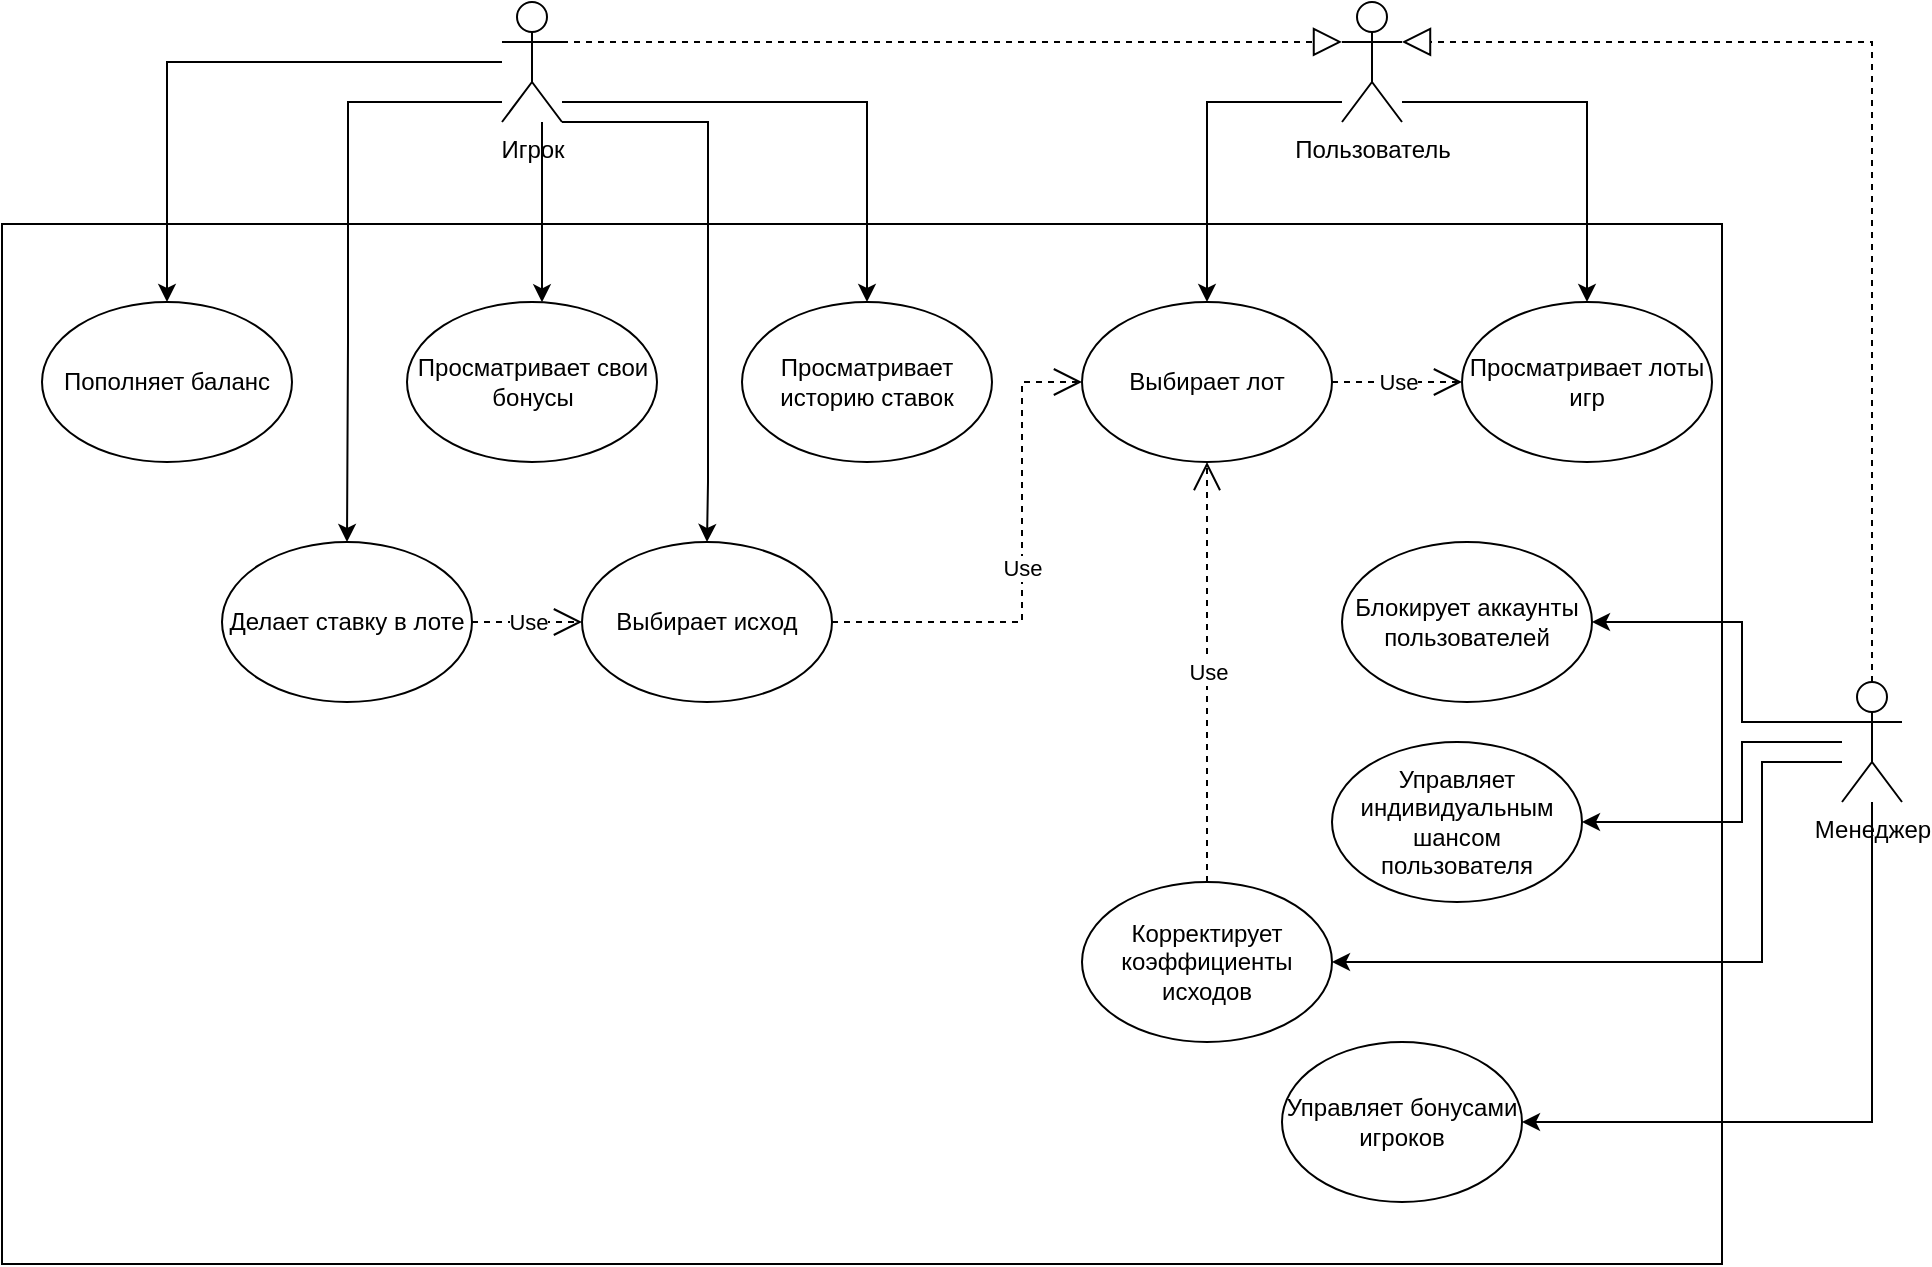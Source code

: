 <mxfile version="21.3.7" type="device">
  <diagram name="Page-1" id="a7904f86-f2b4-8e86-fa97-74104820619b">
    <mxGraphModel dx="1434" dy="774" grid="1" gridSize="10" guides="1" tooltips="1" connect="1" arrows="1" fold="1" page="1" pageScale="1" pageWidth="1100" pageHeight="850" background="none" math="0" shadow="0">
      <root>
        <mxCell id="0" />
        <mxCell id="1" parent="0" />
        <mxCell id="-L9KhLH6HINoQIjfcN4S-127" value="" style="rounded=0;whiteSpace=wrap;html=1;" parent="1" vertex="1">
          <mxGeometry x="540" y="891" width="860" height="520" as="geometry" />
        </mxCell>
        <mxCell id="-L9KhLH6HINoQIjfcN4S-128" style="edgeStyle=orthogonalEdgeStyle;rounded=0;orthogonalLoop=1;jettySize=auto;html=1;entryX=0.5;entryY=0;entryDx=0;entryDy=0;" parent="1" source="-L9KhLH6HINoQIjfcN4S-131" target="-L9KhLH6HINoQIjfcN4S-133" edge="1">
          <mxGeometry relative="1" as="geometry">
            <Array as="points">
              <mxPoint x="1143" y="830" />
            </Array>
          </mxGeometry>
        </mxCell>
        <mxCell id="-L9KhLH6HINoQIjfcN4S-129" style="edgeStyle=orthogonalEdgeStyle;rounded=0;orthogonalLoop=1;jettySize=auto;html=1;entryX=0.5;entryY=0;entryDx=0;entryDy=0;" parent="1" source="-L9KhLH6HINoQIjfcN4S-131" target="-L9KhLH6HINoQIjfcN4S-132" edge="1">
          <mxGeometry relative="1" as="geometry">
            <Array as="points">
              <mxPoint x="1333" y="830" />
            </Array>
          </mxGeometry>
        </mxCell>
        <mxCell id="-L9KhLH6HINoQIjfcN4S-131" value="Пользователь" style="shape=umlActor;verticalLabelPosition=bottom;verticalAlign=top;html=1;outlineConnect=0;" parent="1" vertex="1">
          <mxGeometry x="1210" y="780" width="30" height="60" as="geometry" />
        </mxCell>
        <mxCell id="-L9KhLH6HINoQIjfcN4S-132" value="Просматривает лоты игр" style="ellipse;whiteSpace=wrap;html=1;" parent="1" vertex="1">
          <mxGeometry x="1270" y="930" width="125" height="80" as="geometry" />
        </mxCell>
        <mxCell id="-L9KhLH6HINoQIjfcN4S-133" value="Выбирает лот" style="ellipse;whiteSpace=wrap;html=1;" parent="1" vertex="1">
          <mxGeometry x="1080" y="930" width="125" height="80" as="geometry" />
        </mxCell>
        <mxCell id="-L9KhLH6HINoQIjfcN4S-134" style="edgeStyle=orthogonalEdgeStyle;rounded=0;orthogonalLoop=1;jettySize=auto;html=1;entryX=0.5;entryY=0;entryDx=0;entryDy=0;" parent="1" source="-L9KhLH6HINoQIjfcN4S-137" target="-L9KhLH6HINoQIjfcN4S-138" edge="1">
          <mxGeometry relative="1" as="geometry">
            <Array as="points">
              <mxPoint x="713" y="830" />
              <mxPoint x="713" y="950" />
            </Array>
          </mxGeometry>
        </mxCell>
        <mxCell id="-L9KhLH6HINoQIjfcN4S-135" style="edgeStyle=orthogonalEdgeStyle;rounded=0;orthogonalLoop=1;jettySize=auto;html=1;entryX=0.5;entryY=0;entryDx=0;entryDy=0;" parent="1" source="-L9KhLH6HINoQIjfcN4S-137" target="-L9KhLH6HINoQIjfcN4S-141" edge="1">
          <mxGeometry relative="1" as="geometry">
            <Array as="points">
              <mxPoint x="623" y="810" />
            </Array>
          </mxGeometry>
        </mxCell>
        <mxCell id="-L9KhLH6HINoQIjfcN4S-136" style="edgeStyle=orthogonalEdgeStyle;rounded=0;orthogonalLoop=1;jettySize=auto;html=1;entryX=0.5;entryY=0;entryDx=0;entryDy=0;" parent="1" source="-L9KhLH6HINoQIjfcN4S-137" target="-L9KhLH6HINoQIjfcN4S-153" edge="1">
          <mxGeometry relative="1" as="geometry">
            <Array as="points">
              <mxPoint x="973" y="830" />
            </Array>
          </mxGeometry>
        </mxCell>
        <mxCell id="-L9KhLH6HINoQIjfcN4S-137" value="Игрок" style="shape=umlActor;verticalLabelPosition=bottom;verticalAlign=top;html=1;outlineConnect=0;" parent="1" vertex="1">
          <mxGeometry x="790" y="780" width="30" height="60" as="geometry" />
        </mxCell>
        <mxCell id="-L9KhLH6HINoQIjfcN4S-138" value="Делает ставку в лоте" style="ellipse;whiteSpace=wrap;html=1;" parent="1" vertex="1">
          <mxGeometry x="650" y="1050" width="125" height="80" as="geometry" />
        </mxCell>
        <mxCell id="-L9KhLH6HINoQIjfcN4S-139" value="Use" style="endArrow=open;endSize=12;dashed=1;html=1;rounded=0;exitX=1;exitY=0.5;exitDx=0;exitDy=0;entryX=0;entryY=0.5;entryDx=0;entryDy=0;" parent="1" source="-L9KhLH6HINoQIjfcN4S-138" target="-L9KhLH6HINoQIjfcN4S-159" edge="1">
          <mxGeometry width="160" relative="1" as="geometry">
            <mxPoint x="940" y="1050" as="sourcePoint" />
            <mxPoint x="1100" y="1050" as="targetPoint" />
            <Array as="points" />
          </mxGeometry>
        </mxCell>
        <mxCell id="-L9KhLH6HINoQIjfcN4S-140" value="" style="endArrow=block;dashed=1;endFill=0;endSize=12;html=1;rounded=0;exitX=1;exitY=0.333;exitDx=0;exitDy=0;exitPerimeter=0;entryX=0;entryY=0.333;entryDx=0;entryDy=0;entryPerimeter=0;" parent="1" source="-L9KhLH6HINoQIjfcN4S-137" target="-L9KhLH6HINoQIjfcN4S-131" edge="1">
          <mxGeometry width="160" relative="1" as="geometry">
            <mxPoint x="900" y="790" as="sourcePoint" />
            <mxPoint x="1060" y="790" as="targetPoint" />
          </mxGeometry>
        </mxCell>
        <mxCell id="-L9KhLH6HINoQIjfcN4S-141" value="Пополняет баланс" style="ellipse;whiteSpace=wrap;html=1;" parent="1" vertex="1">
          <mxGeometry x="560" y="930" width="125" height="80" as="geometry" />
        </mxCell>
        <mxCell id="-L9KhLH6HINoQIjfcN4S-146" style="edgeStyle=orthogonalEdgeStyle;rounded=0;orthogonalLoop=1;jettySize=auto;html=1;entryX=1;entryY=0.5;entryDx=0;entryDy=0;exitX=0;exitY=0.333;exitDx=0;exitDy=0;exitPerimeter=0;" parent="1" source="-L9KhLH6HINoQIjfcN4S-149" target="-L9KhLH6HINoQIjfcN4S-150" edge="1">
          <mxGeometry relative="1" as="geometry">
            <Array as="points">
              <mxPoint x="1410" y="1140" />
              <mxPoint x="1410" y="1090" />
            </Array>
          </mxGeometry>
        </mxCell>
        <mxCell id="-L9KhLH6HINoQIjfcN4S-147" style="edgeStyle=orthogonalEdgeStyle;rounded=0;orthogonalLoop=1;jettySize=auto;html=1;entryX=1;entryY=0.5;entryDx=0;entryDy=0;" parent="1" source="-L9KhLH6HINoQIjfcN4S-149" target="-L9KhLH6HINoQIjfcN4S-151" edge="1">
          <mxGeometry relative="1" as="geometry">
            <Array as="points">
              <mxPoint x="1410" y="1150" />
              <mxPoint x="1410" y="1190" />
            </Array>
          </mxGeometry>
        </mxCell>
        <mxCell id="-L9KhLH6HINoQIjfcN4S-162" style="edgeStyle=orthogonalEdgeStyle;rounded=0;orthogonalLoop=1;jettySize=auto;html=1;entryX=1;entryY=0.5;entryDx=0;entryDy=0;" parent="1" source="-L9KhLH6HINoQIjfcN4S-149" target="-L9KhLH6HINoQIjfcN4S-161" edge="1">
          <mxGeometry relative="1" as="geometry">
            <Array as="points">
              <mxPoint x="1420" y="1160" />
              <mxPoint x="1420" y="1260" />
            </Array>
          </mxGeometry>
        </mxCell>
        <mxCell id="-L9KhLH6HINoQIjfcN4S-149" value="Менеджер" style="shape=umlActor;verticalLabelPosition=bottom;verticalAlign=top;html=1;outlineConnect=0;" parent="1" vertex="1">
          <mxGeometry x="1460" y="1120" width="30" height="60" as="geometry" />
        </mxCell>
        <mxCell id="-L9KhLH6HINoQIjfcN4S-150" value="Блокирует аккаунты пользователей" style="ellipse;whiteSpace=wrap;html=1;" parent="1" vertex="1">
          <mxGeometry x="1210" y="1050" width="125" height="80" as="geometry" />
        </mxCell>
        <mxCell id="-L9KhLH6HINoQIjfcN4S-151" value="Управляет индивидуальным шансом пользователя" style="ellipse;whiteSpace=wrap;html=1;" parent="1" vertex="1">
          <mxGeometry x="1205" y="1150.0" width="125" height="80" as="geometry" />
        </mxCell>
        <mxCell id="-L9KhLH6HINoQIjfcN4S-152" value="" style="endArrow=block;dashed=1;endFill=0;endSize=12;html=1;rounded=0;exitX=0.5;exitY=0;exitDx=0;exitDy=0;exitPerimeter=0;entryX=1;entryY=0.333;entryDx=0;entryDy=0;entryPerimeter=0;" parent="1" source="-L9KhLH6HINoQIjfcN4S-149" target="-L9KhLH6HINoQIjfcN4S-131" edge="1">
          <mxGeometry width="160" relative="1" as="geometry">
            <mxPoint x="830" y="810" as="sourcePoint" />
            <mxPoint x="1150" y="810" as="targetPoint" />
            <Array as="points">
              <mxPoint x="1475" y="800" />
            </Array>
          </mxGeometry>
        </mxCell>
        <mxCell id="-L9KhLH6HINoQIjfcN4S-153" value="Просматривает историю ставок" style="ellipse;whiteSpace=wrap;html=1;" parent="1" vertex="1">
          <mxGeometry x="910" y="930" width="125" height="80" as="geometry" />
        </mxCell>
        <mxCell id="-L9KhLH6HINoQIjfcN4S-158" value="Use" style="endArrow=open;endSize=12;dashed=1;html=1;rounded=0;exitX=1;exitY=0.5;exitDx=0;exitDy=0;entryX=0;entryY=0.5;entryDx=0;entryDy=0;" parent="1" source="-L9KhLH6HINoQIjfcN4S-133" target="-L9KhLH6HINoQIjfcN4S-132" edge="1">
          <mxGeometry width="160" relative="1" as="geometry">
            <mxPoint x="917.5" y="970" as="sourcePoint" />
            <mxPoint x="1152.5" y="1020" as="targetPoint" />
            <Array as="points" />
          </mxGeometry>
        </mxCell>
        <mxCell id="-L9KhLH6HINoQIjfcN4S-159" value="Выбирает исход" style="ellipse;whiteSpace=wrap;html=1;" parent="1" vertex="1">
          <mxGeometry x="830" y="1050" width="125" height="80" as="geometry" />
        </mxCell>
        <mxCell id="-L9KhLH6HINoQIjfcN4S-160" style="edgeStyle=orthogonalEdgeStyle;rounded=0;orthogonalLoop=1;jettySize=auto;html=1;entryX=0.5;entryY=0;entryDx=0;entryDy=0;exitX=1;exitY=1;exitDx=0;exitDy=0;exitPerimeter=0;" parent="1" source="-L9KhLH6HINoQIjfcN4S-137" target="-L9KhLH6HINoQIjfcN4S-159" edge="1">
          <mxGeometry relative="1" as="geometry">
            <Array as="points">
              <mxPoint x="893" y="840" />
              <mxPoint x="893" y="1020" />
            </Array>
            <mxPoint x="815" y="850" as="sourcePoint" />
            <mxPoint x="703" y="1060" as="targetPoint" />
          </mxGeometry>
        </mxCell>
        <mxCell id="-L9KhLH6HINoQIjfcN4S-161" value="Корректирует коэффициенты исходов" style="ellipse;whiteSpace=wrap;html=1;" parent="1" vertex="1">
          <mxGeometry x="1080" y="1220.0" width="125" height="80" as="geometry" />
        </mxCell>
        <mxCell id="-L9KhLH6HINoQIjfcN4S-163" value="Use" style="endArrow=open;endSize=12;dashed=1;html=1;rounded=0;exitX=1;exitY=0.5;exitDx=0;exitDy=0;entryX=0;entryY=0.5;entryDx=0;entryDy=0;" parent="1" source="-L9KhLH6HINoQIjfcN4S-159" target="-L9KhLH6HINoQIjfcN4S-133" edge="1">
          <mxGeometry width="160" relative="1" as="geometry">
            <mxPoint x="1015" y="980" as="sourcePoint" />
            <mxPoint x="1090" y="980" as="targetPoint" />
            <Array as="points">
              <mxPoint x="1050" y="1090" />
              <mxPoint x="1050" y="970" />
            </Array>
          </mxGeometry>
        </mxCell>
        <mxCell id="-L9KhLH6HINoQIjfcN4S-164" value="Use" style="endArrow=open;endSize=12;dashed=1;html=1;rounded=0;exitX=0.5;exitY=0;exitDx=0;exitDy=0;entryX=0.5;entryY=1;entryDx=0;entryDy=0;" parent="1" source="-L9KhLH6HINoQIjfcN4S-161" target="-L9KhLH6HINoQIjfcN4S-133" edge="1">
          <mxGeometry width="160" relative="1" as="geometry">
            <mxPoint x="965" y="1100" as="sourcePoint" />
            <mxPoint x="1153" y="1020" as="targetPoint" />
            <Array as="points" />
          </mxGeometry>
        </mxCell>
        <mxCell id="8ueC9Oq8EtF02PW5Cb6t-1" value="Управляет бонусами игроков" style="ellipse;whiteSpace=wrap;html=1;" vertex="1" parent="1">
          <mxGeometry x="1180" y="1300" width="120" height="80" as="geometry" />
        </mxCell>
        <mxCell id="8ueC9Oq8EtF02PW5Cb6t-2" style="edgeStyle=orthogonalEdgeStyle;rounded=0;orthogonalLoop=1;jettySize=auto;html=1;" edge="1" parent="1" source="-L9KhLH6HINoQIjfcN4S-149" target="8ueC9Oq8EtF02PW5Cb6t-1">
          <mxGeometry relative="1" as="geometry">
            <Array as="points">
              <mxPoint x="1475" y="1340" />
            </Array>
            <mxPoint x="1602.5" y="1250" as="sourcePoint" />
            <mxPoint x="1347.5" y="1350" as="targetPoint" />
          </mxGeometry>
        </mxCell>
        <mxCell id="8ueC9Oq8EtF02PW5Cb6t-3" value="Просматривает свои бонусы" style="ellipse;whiteSpace=wrap;html=1;" vertex="1" parent="1">
          <mxGeometry x="742.5" y="930" width="125" height="80" as="geometry" />
        </mxCell>
        <mxCell id="8ueC9Oq8EtF02PW5Cb6t-4" style="edgeStyle=orthogonalEdgeStyle;rounded=0;orthogonalLoop=1;jettySize=auto;html=1;" edge="1" parent="1" source="-L9KhLH6HINoQIjfcN4S-137" target="8ueC9Oq8EtF02PW5Cb6t-3">
          <mxGeometry relative="1" as="geometry">
            <Array as="points">
              <mxPoint x="810" y="910" />
              <mxPoint x="810" y="910" />
            </Array>
            <mxPoint x="800" y="840" as="sourcePoint" />
            <mxPoint x="723" y="1060" as="targetPoint" />
          </mxGeometry>
        </mxCell>
      </root>
    </mxGraphModel>
  </diagram>
</mxfile>
